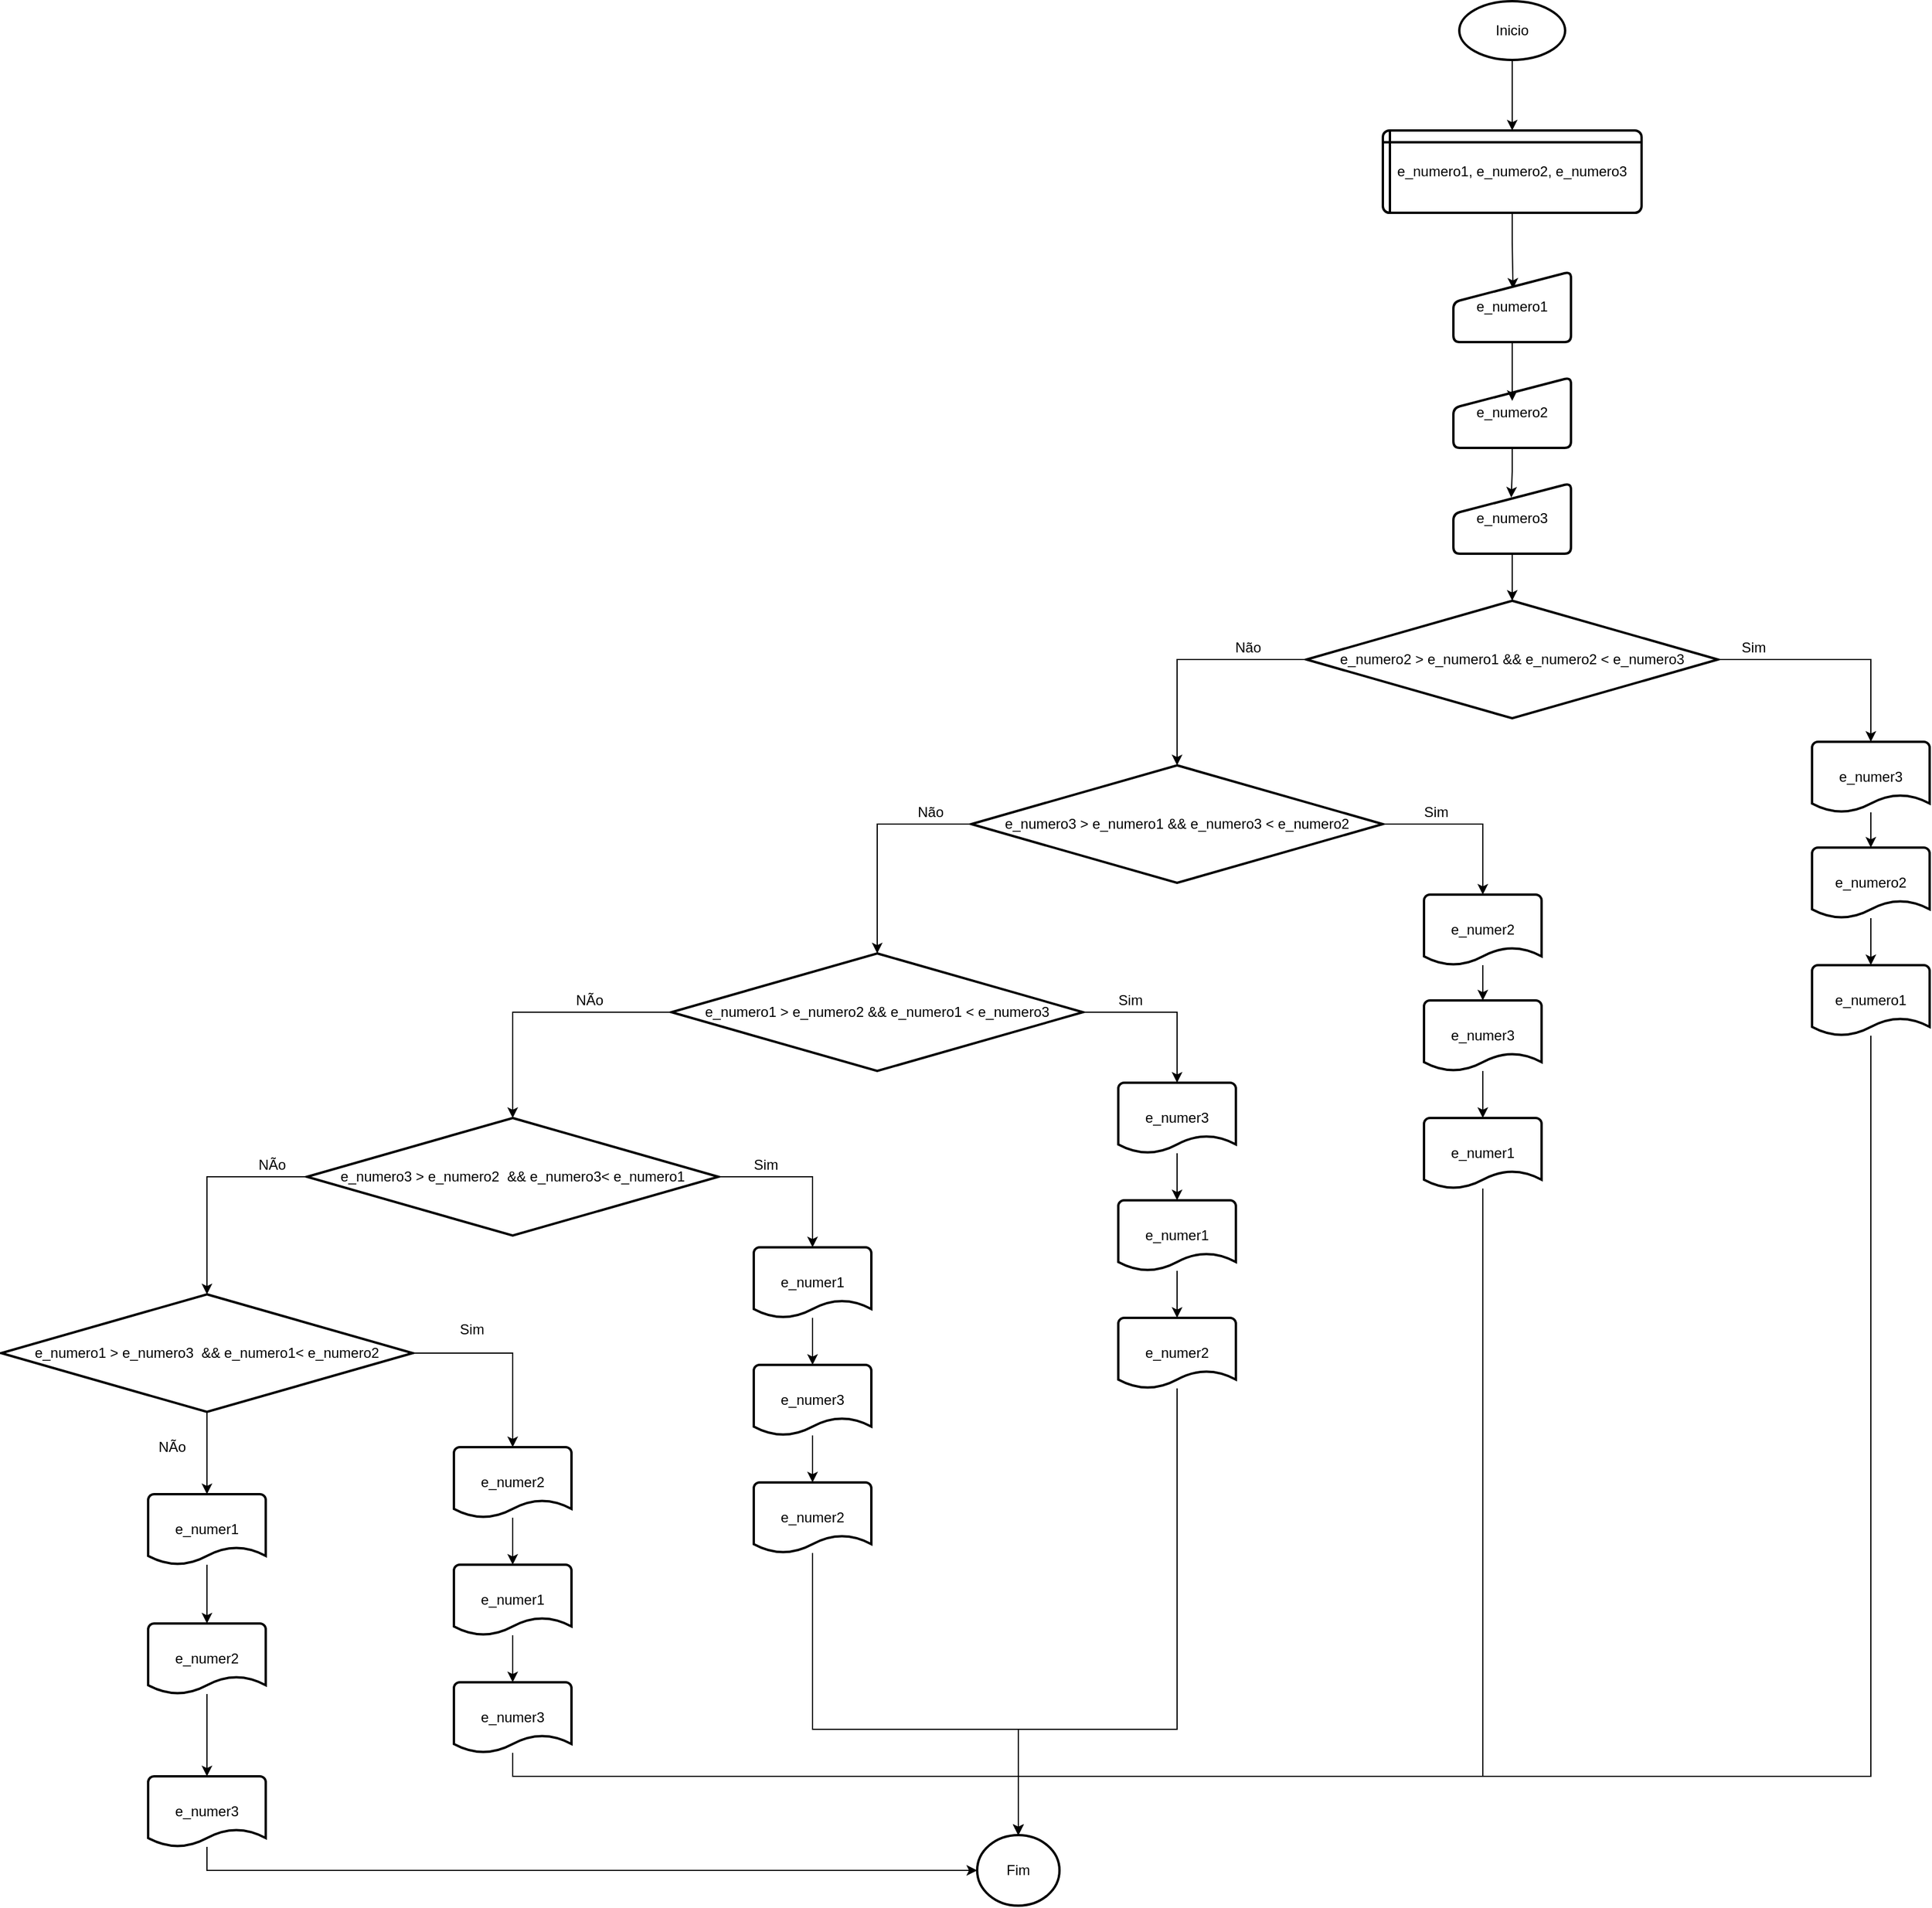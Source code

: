 <mxfile version="14.4.9" type="google"><diagram id="JEplrWT2geZhEf4f0JlM" name="Page-1"><mxGraphModel dx="2436" dy="1651" grid="1" gridSize="10" guides="1" tooltips="1" connect="1" arrows="1" fold="1" page="1" pageScale="1" pageWidth="827" pageHeight="1169" math="0" shadow="0"><root><mxCell id="0"/><mxCell id="1" parent="0"/><mxCell id="y06jghCY_oesXmNtvGWG-3" style="edgeStyle=orthogonalEdgeStyle;rounded=0;orthogonalLoop=1;jettySize=auto;html=1;entryX=0.5;entryY=0;entryDx=0;entryDy=0;" parent="1" source="y06jghCY_oesXmNtvGWG-1" target="y06jghCY_oesXmNtvGWG-2" edge="1"><mxGeometry relative="1" as="geometry"/></mxCell><mxCell id="y06jghCY_oesXmNtvGWG-1" value="Inicio" style="strokeWidth=2;html=1;shape=mxgraph.flowchart.start_1;whiteSpace=wrap;" parent="1" vertex="1"><mxGeometry x="330" y="-280" width="90" height="50" as="geometry"/></mxCell><mxCell id="y06jghCY_oesXmNtvGWG-72" style="edgeStyle=orthogonalEdgeStyle;rounded=0;orthogonalLoop=1;jettySize=auto;html=1;entryX=0.507;entryY=0.243;entryDx=0;entryDy=0;entryPerimeter=0;" parent="1" source="y06jghCY_oesXmNtvGWG-2" target="y06jghCY_oesXmNtvGWG-71" edge="1"><mxGeometry relative="1" as="geometry"/></mxCell><mxCell id="y06jghCY_oesXmNtvGWG-2" value="e_numero1, e_numero2, e_numero3" style="shape=internalStorage;whiteSpace=wrap;html=1;dx=6;dy=10;rounded=1;arcSize=8;strokeWidth=2;" parent="1" vertex="1"><mxGeometry x="265" y="-170" width="220" height="70" as="geometry"/></mxCell><mxCell id="y06jghCY_oesXmNtvGWG-10" style="edgeStyle=orthogonalEdgeStyle;rounded=0;orthogonalLoop=1;jettySize=auto;html=1;entryX=0.5;entryY=0;entryDx=0;entryDy=0;entryPerimeter=0;" parent="1" source="y06jghCY_oesXmNtvGWG-4" target="y06jghCY_oesXmNtvGWG-6" edge="1"><mxGeometry relative="1" as="geometry"/></mxCell><mxCell id="y06jghCY_oesXmNtvGWG-16" style="edgeStyle=orthogonalEdgeStyle;rounded=0;orthogonalLoop=1;jettySize=auto;html=1;entryX=0.5;entryY=0;entryDx=0;entryDy=0;entryPerimeter=0;" parent="1" source="y06jghCY_oesXmNtvGWG-4" target="y06jghCY_oesXmNtvGWG-15" edge="1"><mxGeometry relative="1" as="geometry"><Array as="points"><mxPoint x="90" y="280"/></Array></mxGeometry></mxCell><mxCell id="y06jghCY_oesXmNtvGWG-4" value="e_numero2 &amp;gt; e_numero1 &amp;amp;&amp;amp; e_numero2 &amp;lt; e_numero3" style="strokeWidth=2;html=1;shape=mxgraph.flowchart.decision;whiteSpace=wrap;" parent="1" vertex="1"><mxGeometry x="200" y="230" width="350" height="100" as="geometry"/></mxCell><mxCell id="y06jghCY_oesXmNtvGWG-11" style="edgeStyle=orthogonalEdgeStyle;rounded=0;orthogonalLoop=1;jettySize=auto;html=1;entryX=0.5;entryY=0;entryDx=0;entryDy=0;entryPerimeter=0;" parent="1" source="y06jghCY_oesXmNtvGWG-6" target="y06jghCY_oesXmNtvGWG-7" edge="1"><mxGeometry relative="1" as="geometry"/></mxCell><mxCell id="y06jghCY_oesXmNtvGWG-6" value="e_numer3" style="strokeWidth=2;html=1;shape=mxgraph.flowchart.document2;whiteSpace=wrap;size=0.25;" parent="1" vertex="1"><mxGeometry x="630" y="350" width="100" height="60" as="geometry"/></mxCell><mxCell id="y06jghCY_oesXmNtvGWG-12" style="edgeStyle=orthogonalEdgeStyle;rounded=0;orthogonalLoop=1;jettySize=auto;html=1;entryX=0.5;entryY=0;entryDx=0;entryDy=0;entryPerimeter=0;" parent="1" source="y06jghCY_oesXmNtvGWG-7" target="y06jghCY_oesXmNtvGWG-8" edge="1"><mxGeometry relative="1" as="geometry"/></mxCell><mxCell id="y06jghCY_oesXmNtvGWG-7" value="e_numero2" style="strokeWidth=2;html=1;shape=mxgraph.flowchart.document2;whiteSpace=wrap;size=0.25;" parent="1" vertex="1"><mxGeometry x="630" y="440" width="100" height="60" as="geometry"/></mxCell><mxCell id="y06jghCY_oesXmNtvGWG-69" style="edgeStyle=orthogonalEdgeStyle;rounded=0;orthogonalLoop=1;jettySize=auto;html=1;" parent="1" source="y06jghCY_oesXmNtvGWG-8" target="y06jghCY_oesXmNtvGWG-63" edge="1"><mxGeometry relative="1" as="geometry"><Array as="points"><mxPoint x="680" y="1230"/><mxPoint x="-45" y="1230"/></Array></mxGeometry></mxCell><mxCell id="y06jghCY_oesXmNtvGWG-8" value="e_numero1" style="strokeWidth=2;html=1;shape=mxgraph.flowchart.document2;whiteSpace=wrap;size=0.25;" parent="1" vertex="1"><mxGeometry x="630" y="540" width="100" height="60" as="geometry"/></mxCell><mxCell id="y06jghCY_oesXmNtvGWG-13" value="Sim" style="text;html=1;align=center;verticalAlign=middle;resizable=0;points=[];autosize=1;" parent="1" vertex="1"><mxGeometry x="560" y="260" width="40" height="20" as="geometry"/></mxCell><mxCell id="y06jghCY_oesXmNtvGWG-18" style="edgeStyle=orthogonalEdgeStyle;rounded=0;orthogonalLoop=1;jettySize=auto;html=1;entryX=0.5;entryY=0;entryDx=0;entryDy=0;entryPerimeter=0;" parent="1" source="y06jghCY_oesXmNtvGWG-15" target="y06jghCY_oesXmNtvGWG-17" edge="1"><mxGeometry relative="1" as="geometry"/></mxCell><mxCell id="y06jghCY_oesXmNtvGWG-26" style="edgeStyle=orthogonalEdgeStyle;rounded=0;orthogonalLoop=1;jettySize=auto;html=1;entryX=0.5;entryY=0;entryDx=0;entryDy=0;entryPerimeter=0;" parent="1" source="y06jghCY_oesXmNtvGWG-15" target="y06jghCY_oesXmNtvGWG-25" edge="1"><mxGeometry relative="1" as="geometry"><Array as="points"><mxPoint x="-165" y="420"/></Array></mxGeometry></mxCell><mxCell id="y06jghCY_oesXmNtvGWG-15" value="e_numero3 &amp;gt; e_numero1 &amp;amp;&amp;amp; e_numero3 &amp;lt; e_numero2" style="strokeWidth=2;html=1;shape=mxgraph.flowchart.decision;whiteSpace=wrap;" parent="1" vertex="1"><mxGeometry x="-85" y="370" width="350" height="100" as="geometry"/></mxCell><mxCell id="y06jghCY_oesXmNtvGWG-21" style="edgeStyle=orthogonalEdgeStyle;rounded=0;orthogonalLoop=1;jettySize=auto;html=1;entryX=0.5;entryY=0;entryDx=0;entryDy=0;entryPerimeter=0;" parent="1" source="y06jghCY_oesXmNtvGWG-17" target="y06jghCY_oesXmNtvGWG-19" edge="1"><mxGeometry relative="1" as="geometry"/></mxCell><mxCell id="y06jghCY_oesXmNtvGWG-17" value="e_numer2" style="strokeWidth=2;html=1;shape=mxgraph.flowchart.document2;whiteSpace=wrap;size=0.25;" parent="1" vertex="1"><mxGeometry x="300" y="480" width="100" height="60" as="geometry"/></mxCell><mxCell id="y06jghCY_oesXmNtvGWG-22" style="edgeStyle=orthogonalEdgeStyle;rounded=0;orthogonalLoop=1;jettySize=auto;html=1;entryX=0.5;entryY=0;entryDx=0;entryDy=0;entryPerimeter=0;" parent="1" source="y06jghCY_oesXmNtvGWG-19" target="y06jghCY_oesXmNtvGWG-20" edge="1"><mxGeometry relative="1" as="geometry"/></mxCell><mxCell id="y06jghCY_oesXmNtvGWG-19" value="e_numer3" style="strokeWidth=2;html=1;shape=mxgraph.flowchart.document2;whiteSpace=wrap;size=0.25;" parent="1" vertex="1"><mxGeometry x="300" y="570" width="100" height="60" as="geometry"/></mxCell><mxCell id="y06jghCY_oesXmNtvGWG-68" style="edgeStyle=orthogonalEdgeStyle;rounded=0;orthogonalLoop=1;jettySize=auto;html=1;" parent="1" source="y06jghCY_oesXmNtvGWG-20" target="y06jghCY_oesXmNtvGWG-63" edge="1"><mxGeometry relative="1" as="geometry"><Array as="points"><mxPoint x="350" y="1230"/><mxPoint x="-45" y="1230"/></Array></mxGeometry></mxCell><mxCell id="y06jghCY_oesXmNtvGWG-20" value="e_numer1" style="strokeWidth=2;html=1;shape=mxgraph.flowchart.document2;whiteSpace=wrap;size=0.25;" parent="1" vertex="1"><mxGeometry x="300" y="670" width="100" height="60" as="geometry"/></mxCell><mxCell id="y06jghCY_oesXmNtvGWG-23" value="Sim" style="text;html=1;align=center;verticalAlign=middle;resizable=0;points=[];autosize=1;" parent="1" vertex="1"><mxGeometry x="290" y="400" width="40" height="20" as="geometry"/></mxCell><mxCell id="y06jghCY_oesXmNtvGWG-24" value="Não" style="text;html=1;align=center;verticalAlign=middle;resizable=0;points=[];autosize=1;" parent="1" vertex="1"><mxGeometry x="130" y="260" width="40" height="20" as="geometry"/></mxCell><mxCell id="y06jghCY_oesXmNtvGWG-28" style="edgeStyle=orthogonalEdgeStyle;rounded=0;orthogonalLoop=1;jettySize=auto;html=1;entryX=0.5;entryY=0;entryDx=0;entryDy=0;entryPerimeter=0;" parent="1" source="y06jghCY_oesXmNtvGWG-25" target="y06jghCY_oesXmNtvGWG-27" edge="1"><mxGeometry relative="1" as="geometry"/></mxCell><mxCell id="y06jghCY_oesXmNtvGWG-36" style="edgeStyle=orthogonalEdgeStyle;rounded=0;orthogonalLoop=1;jettySize=auto;html=1;entryX=0.5;entryY=0;entryDx=0;entryDy=0;entryPerimeter=0;" parent="1" source="y06jghCY_oesXmNtvGWG-25" target="y06jghCY_oesXmNtvGWG-35" edge="1"><mxGeometry relative="1" as="geometry"><Array as="points"><mxPoint x="-475" y="580"/></Array></mxGeometry></mxCell><mxCell id="y06jghCY_oesXmNtvGWG-25" value="e_numero1 &amp;gt; e_numero2 &amp;amp;&amp;amp; e_numero1 &amp;lt; e_numero3" style="strokeWidth=2;html=1;shape=mxgraph.flowchart.decision;whiteSpace=wrap;" parent="1" vertex="1"><mxGeometry x="-340" y="530" width="350" height="100" as="geometry"/></mxCell><mxCell id="y06jghCY_oesXmNtvGWG-31" style="edgeStyle=orthogonalEdgeStyle;rounded=0;orthogonalLoop=1;jettySize=auto;html=1;entryX=0.5;entryY=0;entryDx=0;entryDy=0;entryPerimeter=0;" parent="1" source="y06jghCY_oesXmNtvGWG-27" target="y06jghCY_oesXmNtvGWG-29" edge="1"><mxGeometry relative="1" as="geometry"/></mxCell><mxCell id="y06jghCY_oesXmNtvGWG-27" value="e_numer3" style="strokeWidth=2;html=1;shape=mxgraph.flowchart.document2;whiteSpace=wrap;size=0.25;" parent="1" vertex="1"><mxGeometry x="40" y="640" width="100" height="60" as="geometry"/></mxCell><mxCell id="y06jghCY_oesXmNtvGWG-32" style="edgeStyle=orthogonalEdgeStyle;rounded=0;orthogonalLoop=1;jettySize=auto;html=1;entryX=0.5;entryY=0;entryDx=0;entryDy=0;entryPerimeter=0;" parent="1" source="y06jghCY_oesXmNtvGWG-29" target="y06jghCY_oesXmNtvGWG-30" edge="1"><mxGeometry relative="1" as="geometry"/></mxCell><mxCell id="y06jghCY_oesXmNtvGWG-29" value="e_numer1" style="strokeWidth=2;html=1;shape=mxgraph.flowchart.document2;whiteSpace=wrap;size=0.25;" parent="1" vertex="1"><mxGeometry x="40" y="740" width="100" height="60" as="geometry"/></mxCell><mxCell id="y06jghCY_oesXmNtvGWG-67" style="edgeStyle=orthogonalEdgeStyle;rounded=0;orthogonalLoop=1;jettySize=auto;html=1;" parent="1" source="y06jghCY_oesXmNtvGWG-30" target="y06jghCY_oesXmNtvGWG-63" edge="1"><mxGeometry relative="1" as="geometry"><Array as="points"><mxPoint x="90" y="1190"/><mxPoint x="-45" y="1190"/></Array></mxGeometry></mxCell><mxCell id="y06jghCY_oesXmNtvGWG-30" value="e_numer2" style="strokeWidth=2;html=1;shape=mxgraph.flowchart.document2;whiteSpace=wrap;size=0.25;" parent="1" vertex="1"><mxGeometry x="40" y="840" width="100" height="60" as="geometry"/></mxCell><mxCell id="y06jghCY_oesXmNtvGWG-33" value="Sim" style="text;html=1;align=center;verticalAlign=middle;resizable=0;points=[];autosize=1;" parent="1" vertex="1"><mxGeometry x="30" y="560" width="40" height="20" as="geometry"/></mxCell><mxCell id="y06jghCY_oesXmNtvGWG-34" value="Não" style="text;html=1;align=center;verticalAlign=middle;resizable=0;points=[];autosize=1;" parent="1" vertex="1"><mxGeometry x="-140" y="400" width="40" height="20" as="geometry"/></mxCell><mxCell id="y06jghCY_oesXmNtvGWG-41" style="edgeStyle=orthogonalEdgeStyle;rounded=0;orthogonalLoop=1;jettySize=auto;html=1;entryX=0.5;entryY=0;entryDx=0;entryDy=0;entryPerimeter=0;" parent="1" source="y06jghCY_oesXmNtvGWG-35" target="y06jghCY_oesXmNtvGWG-38" edge="1"><mxGeometry relative="1" as="geometry"/></mxCell><mxCell id="y06jghCY_oesXmNtvGWG-46" style="edgeStyle=orthogonalEdgeStyle;rounded=0;orthogonalLoop=1;jettySize=auto;html=1;entryX=0.5;entryY=0;entryDx=0;entryDy=0;entryPerimeter=0;" parent="1" source="y06jghCY_oesXmNtvGWG-35" target="y06jghCY_oesXmNtvGWG-45" edge="1"><mxGeometry relative="1" as="geometry"><Array as="points"><mxPoint x="-735" y="720"/></Array></mxGeometry></mxCell><mxCell id="y06jghCY_oesXmNtvGWG-35" value="e_numero3 &amp;gt; e_numero2&amp;nbsp; &amp;amp;&amp;amp; e_numero3&amp;lt; e_numero1" style="strokeWidth=2;html=1;shape=mxgraph.flowchart.decision;whiteSpace=wrap;" parent="1" vertex="1"><mxGeometry x="-650" y="670" width="350" height="100" as="geometry"/></mxCell><mxCell id="y06jghCY_oesXmNtvGWG-37" value="NÃo" style="text;html=1;align=center;verticalAlign=middle;resizable=0;points=[];autosize=1;" parent="1" vertex="1"><mxGeometry x="-430" y="560" width="40" height="20" as="geometry"/></mxCell><mxCell id="y06jghCY_oesXmNtvGWG-42" style="edgeStyle=orthogonalEdgeStyle;rounded=0;orthogonalLoop=1;jettySize=auto;html=1;entryX=0.5;entryY=0;entryDx=0;entryDy=0;entryPerimeter=0;" parent="1" source="y06jghCY_oesXmNtvGWG-38" target="y06jghCY_oesXmNtvGWG-39" edge="1"><mxGeometry relative="1" as="geometry"/></mxCell><mxCell id="y06jghCY_oesXmNtvGWG-38" value="e_numer1" style="strokeWidth=2;html=1;shape=mxgraph.flowchart.document2;whiteSpace=wrap;size=0.25;" parent="1" vertex="1"><mxGeometry x="-270" y="780" width="100" height="60" as="geometry"/></mxCell><mxCell id="y06jghCY_oesXmNtvGWG-43" style="edgeStyle=orthogonalEdgeStyle;rounded=0;orthogonalLoop=1;jettySize=auto;html=1;entryX=0.5;entryY=0;entryDx=0;entryDy=0;entryPerimeter=0;" parent="1" source="y06jghCY_oesXmNtvGWG-39" target="y06jghCY_oesXmNtvGWG-40" edge="1"><mxGeometry relative="1" as="geometry"/></mxCell><mxCell id="y06jghCY_oesXmNtvGWG-39" value="e_numer3" style="strokeWidth=2;html=1;shape=mxgraph.flowchart.document2;whiteSpace=wrap;size=0.25;" parent="1" vertex="1"><mxGeometry x="-270" y="880" width="100" height="60" as="geometry"/></mxCell><mxCell id="y06jghCY_oesXmNtvGWG-66" style="edgeStyle=orthogonalEdgeStyle;rounded=0;orthogonalLoop=1;jettySize=auto;html=1;entryX=0.5;entryY=0;entryDx=0;entryDy=0;entryPerimeter=0;" parent="1" source="y06jghCY_oesXmNtvGWG-40" target="y06jghCY_oesXmNtvGWG-63" edge="1"><mxGeometry relative="1" as="geometry"><Array as="points"><mxPoint x="-220" y="1190"/><mxPoint x="-45" y="1190"/></Array></mxGeometry></mxCell><mxCell id="y06jghCY_oesXmNtvGWG-40" value="e_numer2" style="strokeWidth=2;html=1;shape=mxgraph.flowchart.document2;whiteSpace=wrap;size=0.25;" parent="1" vertex="1"><mxGeometry x="-270" y="980" width="100" height="60" as="geometry"/></mxCell><mxCell id="y06jghCY_oesXmNtvGWG-44" value="Sim" style="text;html=1;align=center;verticalAlign=middle;resizable=0;points=[];autosize=1;" parent="1" vertex="1"><mxGeometry x="-280" y="700" width="40" height="20" as="geometry"/></mxCell><mxCell id="y06jghCY_oesXmNtvGWG-49" style="edgeStyle=orthogonalEdgeStyle;rounded=0;orthogonalLoop=1;jettySize=auto;html=1;entryX=0.5;entryY=0;entryDx=0;entryDy=0;entryPerimeter=0;" parent="1" source="y06jghCY_oesXmNtvGWG-45" target="y06jghCY_oesXmNtvGWG-48" edge="1"><mxGeometry relative="1" as="geometry"/></mxCell><mxCell id="y06jghCY_oesXmNtvGWG-57" style="edgeStyle=orthogonalEdgeStyle;rounded=0;orthogonalLoop=1;jettySize=auto;html=1;entryX=0.5;entryY=0;entryDx=0;entryDy=0;entryPerimeter=0;" parent="1" source="y06jghCY_oesXmNtvGWG-45" target="y06jghCY_oesXmNtvGWG-56" edge="1"><mxGeometry relative="1" as="geometry"/></mxCell><mxCell id="y06jghCY_oesXmNtvGWG-45" value="e_numero1 &amp;gt; e_numero3&amp;nbsp; &amp;amp;&amp;amp; e_numero1&amp;lt; e_numero2" style="strokeWidth=2;html=1;shape=mxgraph.flowchart.decision;whiteSpace=wrap;" parent="1" vertex="1"><mxGeometry x="-910" y="820" width="350" height="100" as="geometry"/></mxCell><mxCell id="y06jghCY_oesXmNtvGWG-47" value="NÃo" style="text;html=1;align=center;verticalAlign=middle;resizable=0;points=[];autosize=1;" parent="1" vertex="1"><mxGeometry x="-700" y="700" width="40" height="20" as="geometry"/></mxCell><mxCell id="y06jghCY_oesXmNtvGWG-52" style="edgeStyle=orthogonalEdgeStyle;rounded=0;orthogonalLoop=1;jettySize=auto;html=1;entryX=0.5;entryY=0;entryDx=0;entryDy=0;entryPerimeter=0;" parent="1" source="y06jghCY_oesXmNtvGWG-48" target="y06jghCY_oesXmNtvGWG-50" edge="1"><mxGeometry relative="1" as="geometry"/></mxCell><mxCell id="y06jghCY_oesXmNtvGWG-48" value="e_numer2" style="strokeWidth=2;html=1;shape=mxgraph.flowchart.document2;whiteSpace=wrap;size=0.25;" parent="1" vertex="1"><mxGeometry x="-525" y="950" width="100" height="60" as="geometry"/></mxCell><mxCell id="y06jghCY_oesXmNtvGWG-54" style="edgeStyle=orthogonalEdgeStyle;rounded=0;orthogonalLoop=1;jettySize=auto;html=1;entryX=0.5;entryY=0;entryDx=0;entryDy=0;entryPerimeter=0;" parent="1" source="y06jghCY_oesXmNtvGWG-50" target="y06jghCY_oesXmNtvGWG-51" edge="1"><mxGeometry relative="1" as="geometry"/></mxCell><mxCell id="y06jghCY_oesXmNtvGWG-50" value="e_numer1" style="strokeWidth=2;html=1;shape=mxgraph.flowchart.document2;whiteSpace=wrap;size=0.25;" parent="1" vertex="1"><mxGeometry x="-525" y="1050" width="100" height="60" as="geometry"/></mxCell><mxCell id="y06jghCY_oesXmNtvGWG-65" style="edgeStyle=orthogonalEdgeStyle;rounded=0;orthogonalLoop=1;jettySize=auto;html=1;" parent="1" source="y06jghCY_oesXmNtvGWG-51" target="y06jghCY_oesXmNtvGWG-63" edge="1"><mxGeometry relative="1" as="geometry"><Array as="points"><mxPoint x="-475" y="1230"/><mxPoint x="-45" y="1230"/></Array></mxGeometry></mxCell><mxCell id="y06jghCY_oesXmNtvGWG-51" value="e_numer3" style="strokeWidth=2;html=1;shape=mxgraph.flowchart.document2;whiteSpace=wrap;size=0.25;" parent="1" vertex="1"><mxGeometry x="-525" y="1150" width="100" height="60" as="geometry"/></mxCell><mxCell id="y06jghCY_oesXmNtvGWG-55" value="Sim" style="text;html=1;align=center;verticalAlign=middle;resizable=0;points=[];autosize=1;" parent="1" vertex="1"><mxGeometry x="-530" y="840" width="40" height="20" as="geometry"/></mxCell><mxCell id="y06jghCY_oesXmNtvGWG-60" style="edgeStyle=orthogonalEdgeStyle;rounded=0;orthogonalLoop=1;jettySize=auto;html=1;entryX=0.5;entryY=0;entryDx=0;entryDy=0;entryPerimeter=0;" parent="1" source="y06jghCY_oesXmNtvGWG-56" target="y06jghCY_oesXmNtvGWG-58" edge="1"><mxGeometry relative="1" as="geometry"/></mxCell><mxCell id="y06jghCY_oesXmNtvGWG-56" value="e_numer1" style="strokeWidth=2;html=1;shape=mxgraph.flowchart.document2;whiteSpace=wrap;size=0.25;" parent="1" vertex="1"><mxGeometry x="-785" y="990" width="100" height="60" as="geometry"/></mxCell><mxCell id="y06jghCY_oesXmNtvGWG-61" style="edgeStyle=orthogonalEdgeStyle;rounded=0;orthogonalLoop=1;jettySize=auto;html=1;entryX=0.5;entryY=0;entryDx=0;entryDy=0;entryPerimeter=0;" parent="1" source="y06jghCY_oesXmNtvGWG-58" target="y06jghCY_oesXmNtvGWG-59" edge="1"><mxGeometry relative="1" as="geometry"/></mxCell><mxCell id="y06jghCY_oesXmNtvGWG-58" value="e_numer2" style="strokeWidth=2;html=1;shape=mxgraph.flowchart.document2;whiteSpace=wrap;size=0.25;" parent="1" vertex="1"><mxGeometry x="-785" y="1100" width="100" height="60" as="geometry"/></mxCell><mxCell id="y06jghCY_oesXmNtvGWG-64" style="edgeStyle=orthogonalEdgeStyle;rounded=0;orthogonalLoop=1;jettySize=auto;html=1;entryX=0;entryY=0.5;entryDx=0;entryDy=0;entryPerimeter=0;" parent="1" source="y06jghCY_oesXmNtvGWG-59" target="y06jghCY_oesXmNtvGWG-63" edge="1"><mxGeometry relative="1" as="geometry"><Array as="points"><mxPoint x="-735" y="1310"/></Array></mxGeometry></mxCell><mxCell id="y06jghCY_oesXmNtvGWG-59" value="e_numer3" style="strokeWidth=2;html=1;shape=mxgraph.flowchart.document2;whiteSpace=wrap;size=0.25;" parent="1" vertex="1"><mxGeometry x="-785" y="1230" width="100" height="60" as="geometry"/></mxCell><mxCell id="y06jghCY_oesXmNtvGWG-62" value="NÃo" style="text;html=1;align=center;verticalAlign=middle;resizable=0;points=[];autosize=1;" parent="1" vertex="1"><mxGeometry x="-785" y="940" width="40" height="20" as="geometry"/></mxCell><mxCell id="y06jghCY_oesXmNtvGWG-63" value="Fim" style="strokeWidth=2;html=1;shape=mxgraph.flowchart.start_1;whiteSpace=wrap;" parent="1" vertex="1"><mxGeometry x="-80" y="1280" width="70" height="60" as="geometry"/></mxCell><mxCell id="y06jghCY_oesXmNtvGWG-77" style="edgeStyle=orthogonalEdgeStyle;rounded=0;orthogonalLoop=1;jettySize=auto;html=1;entryX=0.492;entryY=0.204;entryDx=0;entryDy=0;entryPerimeter=0;" parent="1" source="y06jghCY_oesXmNtvGWG-70" target="y06jghCY_oesXmNtvGWG-74" edge="1"><mxGeometry relative="1" as="geometry"/></mxCell><mxCell id="y06jghCY_oesXmNtvGWG-70" value="e_numero2" style="html=1;strokeWidth=2;shape=manualInput;whiteSpace=wrap;rounded=1;size=26;arcSize=11;" parent="1" vertex="1"><mxGeometry x="325" y="40" width="100" height="60" as="geometry"/></mxCell><mxCell id="y06jghCY_oesXmNtvGWG-79" style="edgeStyle=orthogonalEdgeStyle;rounded=0;orthogonalLoop=1;jettySize=auto;html=1;entryX=0.5;entryY=0.333;entryDx=0;entryDy=0;entryPerimeter=0;" parent="1" source="y06jghCY_oesXmNtvGWG-71" target="y06jghCY_oesXmNtvGWG-70" edge="1"><mxGeometry relative="1" as="geometry"/></mxCell><mxCell id="y06jghCY_oesXmNtvGWG-71" value="e_numero1" style="html=1;strokeWidth=2;shape=manualInput;whiteSpace=wrap;rounded=1;size=26;arcSize=11;" parent="1" vertex="1"><mxGeometry x="325" y="-50" width="100" height="60" as="geometry"/></mxCell><mxCell id="y06jghCY_oesXmNtvGWG-73" style="edgeStyle=orthogonalEdgeStyle;rounded=0;orthogonalLoop=1;jettySize=auto;html=1;exitX=0.5;exitY=1;exitDx=0;exitDy=0;" parent="1" source="y06jghCY_oesXmNtvGWG-71" target="y06jghCY_oesXmNtvGWG-71" edge="1"><mxGeometry relative="1" as="geometry"/></mxCell><mxCell id="y06jghCY_oesXmNtvGWG-75" style="edgeStyle=orthogonalEdgeStyle;rounded=0;orthogonalLoop=1;jettySize=auto;html=1;entryX=0.5;entryY=0;entryDx=0;entryDy=0;entryPerimeter=0;" parent="1" source="y06jghCY_oesXmNtvGWG-74" target="y06jghCY_oesXmNtvGWG-4" edge="1"><mxGeometry relative="1" as="geometry"/></mxCell><mxCell id="y06jghCY_oesXmNtvGWG-74" value="e_numero3" style="html=1;strokeWidth=2;shape=manualInput;whiteSpace=wrap;rounded=1;size=26;arcSize=11;" parent="1" vertex="1"><mxGeometry x="325" y="130" width="100" height="60" as="geometry"/></mxCell></root></mxGraphModel></diagram></mxfile>